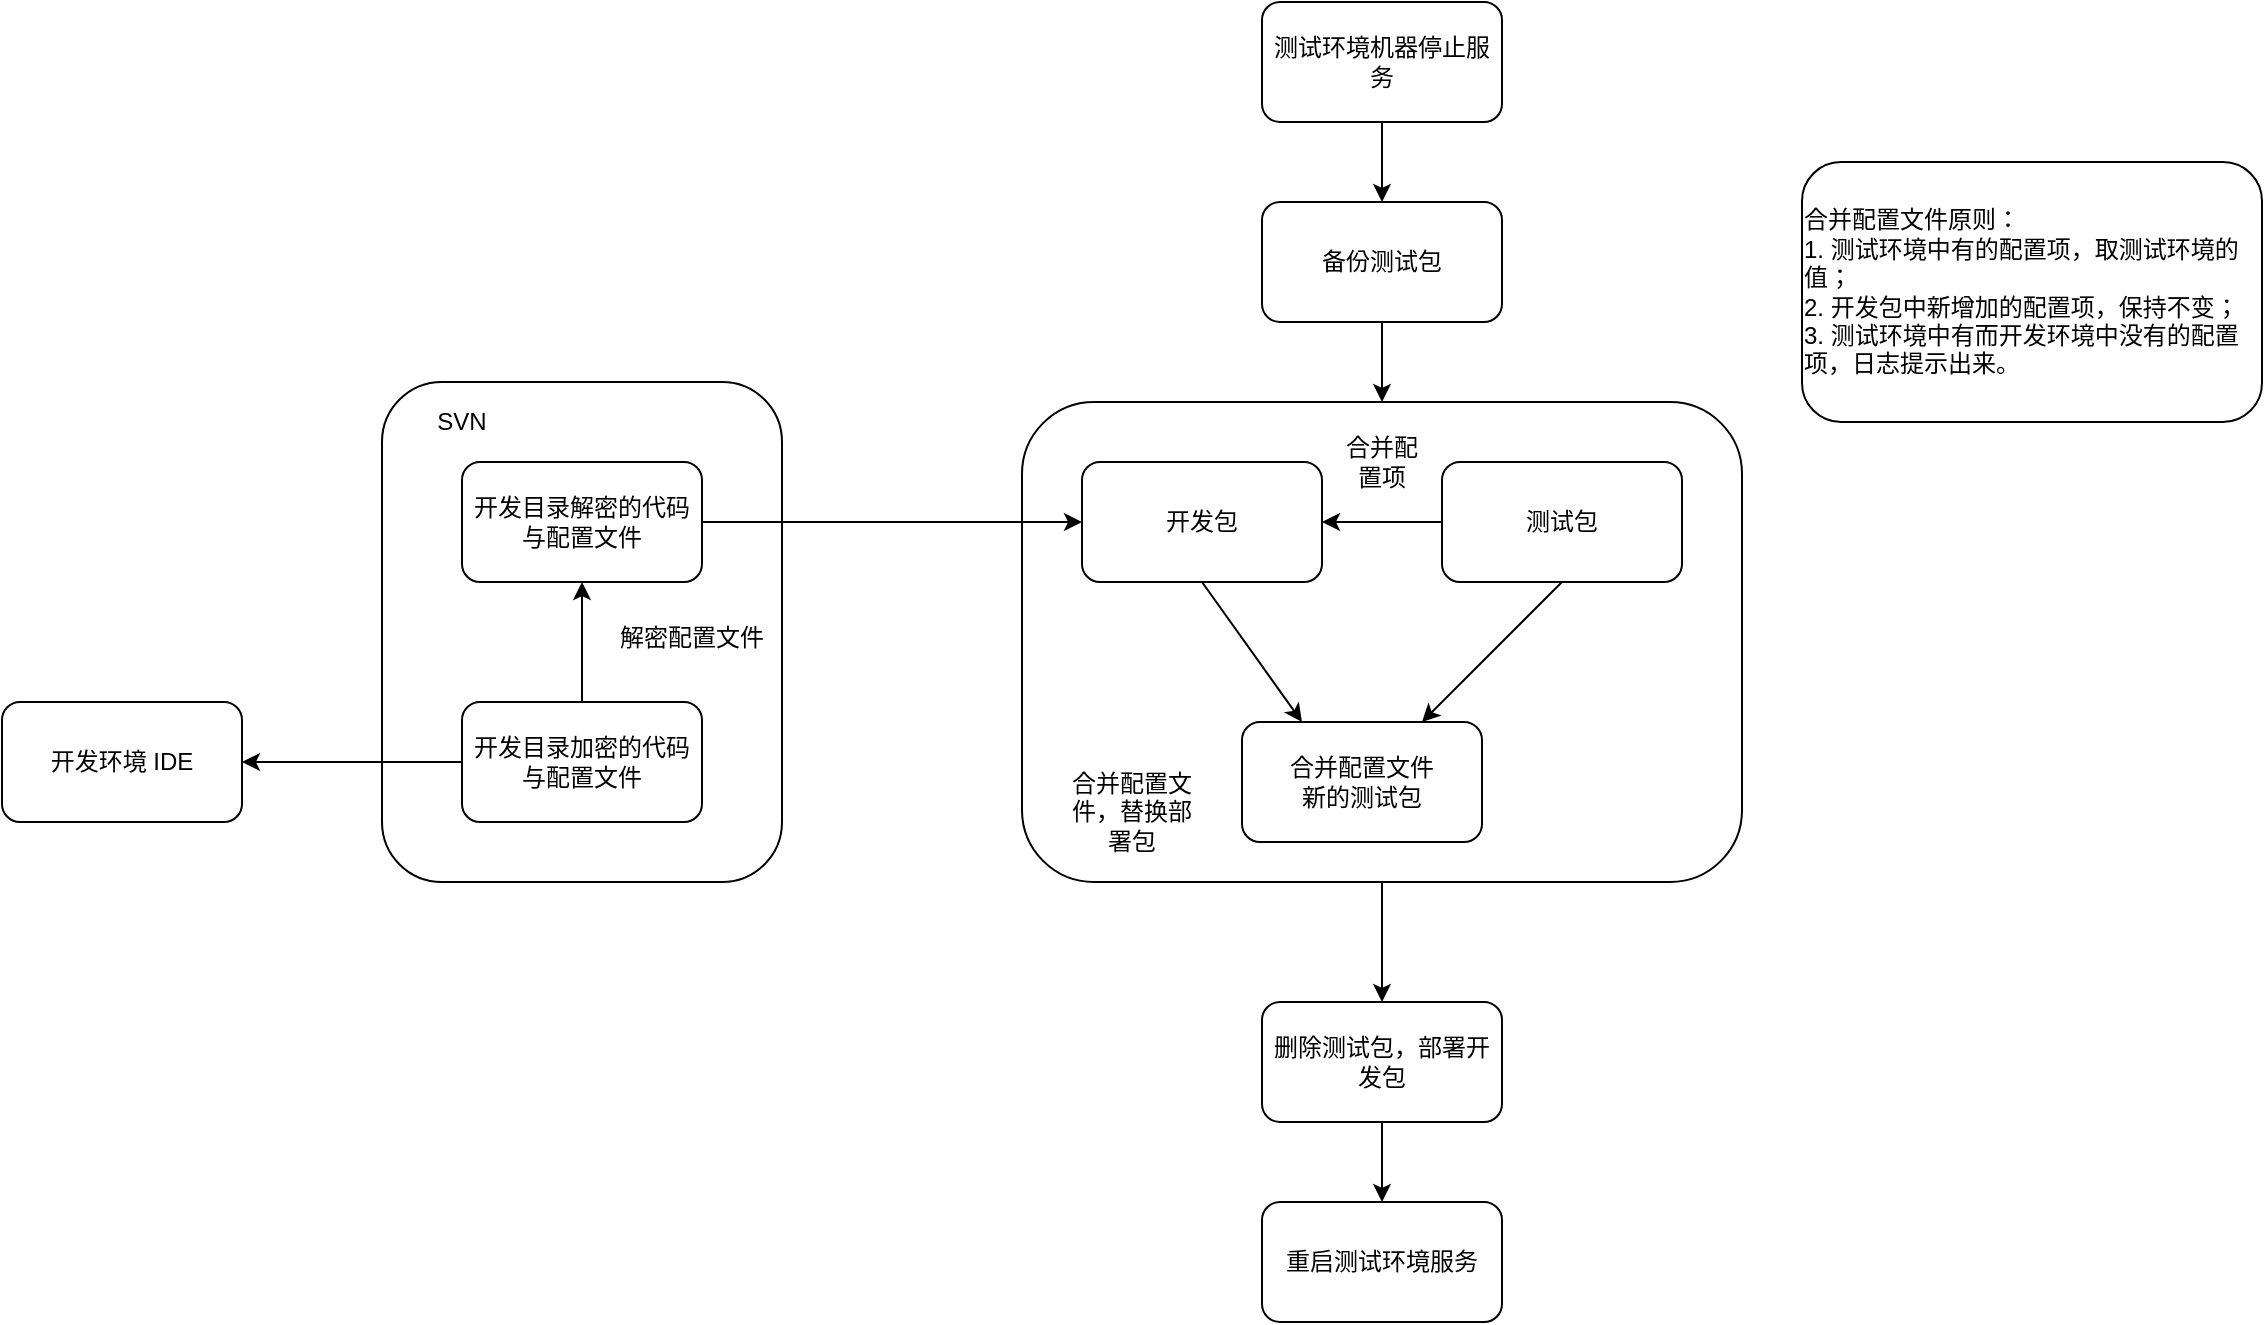 <mxfile version="12.5.3" type="github">
  <diagram id="bgQSBVd5bKTp2rNxC6un" name="Page-1">
    <mxGraphModel dx="1360" dy="802" grid="1" gridSize="10" guides="1" tooltips="1" connect="1" arrows="1" fold="1" page="1" pageScale="1" pageWidth="3300" pageHeight="4681" math="0" shadow="0">
      <root>
        <mxCell id="0"/>
        <mxCell id="1" parent="0"/>
        <mxCell id="zs5KtHsANHAHN5NYuHnN-15" style="edgeStyle=orthogonalEdgeStyle;rounded=0;orthogonalLoop=1;jettySize=auto;html=1;exitX=0.5;exitY=1;exitDx=0;exitDy=0;entryX=0.5;entryY=0;entryDx=0;entryDy=0;" edge="1" parent="1" source="zs5KtHsANHAHN5NYuHnN-8" target="zs5KtHsANHAHN5NYuHnN-13">
          <mxGeometry relative="1" as="geometry"/>
        </mxCell>
        <mxCell id="zs5KtHsANHAHN5NYuHnN-8" value="" style="rounded=1;whiteSpace=wrap;html=1;" vertex="1" parent="1">
          <mxGeometry x="610" y="270" width="360" height="240" as="geometry"/>
        </mxCell>
        <mxCell id="zs5KtHsANHAHN5NYuHnN-1" value="开发包" style="rounded=1;whiteSpace=wrap;html=1;" vertex="1" parent="1">
          <mxGeometry x="640" y="300" width="120" height="60" as="geometry"/>
        </mxCell>
        <mxCell id="zs5KtHsANHAHN5NYuHnN-31" style="edgeStyle=orthogonalEdgeStyle;rounded=0;orthogonalLoop=1;jettySize=auto;html=1;exitX=0;exitY=0.5;exitDx=0;exitDy=0;entryX=1;entryY=0.5;entryDx=0;entryDy=0;" edge="1" parent="1" source="zs5KtHsANHAHN5NYuHnN-2" target="zs5KtHsANHAHN5NYuHnN-1">
          <mxGeometry relative="1" as="geometry"/>
        </mxCell>
        <mxCell id="zs5KtHsANHAHN5NYuHnN-2" value="测试包" style="rounded=1;whiteSpace=wrap;html=1;" vertex="1" parent="1">
          <mxGeometry x="820" y="300" width="120" height="60" as="geometry"/>
        </mxCell>
        <mxCell id="zs5KtHsANHAHN5NYuHnN-3" value="合并配置文件&lt;br&gt;新的测试包" style="rounded=1;whiteSpace=wrap;html=1;" vertex="1" parent="1">
          <mxGeometry x="720" y="430" width="120" height="60" as="geometry"/>
        </mxCell>
        <mxCell id="zs5KtHsANHAHN5NYuHnN-4" value="" style="endArrow=classic;html=1;entryX=0.25;entryY=0;entryDx=0;entryDy=0;exitX=0.5;exitY=1;exitDx=0;exitDy=0;" edge="1" parent="1" source="zs5KtHsANHAHN5NYuHnN-1" target="zs5KtHsANHAHN5NYuHnN-3">
          <mxGeometry width="50" height="50" relative="1" as="geometry">
            <mxPoint x="630" y="450" as="sourcePoint"/>
            <mxPoint x="680" y="400" as="targetPoint"/>
          </mxGeometry>
        </mxCell>
        <mxCell id="zs5KtHsANHAHN5NYuHnN-5" value="" style="endArrow=classic;html=1;entryX=0.75;entryY=0;entryDx=0;entryDy=0;exitX=0.5;exitY=1;exitDx=0;exitDy=0;" edge="1" parent="1" source="zs5KtHsANHAHN5NYuHnN-2" target="zs5KtHsANHAHN5NYuHnN-3">
          <mxGeometry width="50" height="50" relative="1" as="geometry">
            <mxPoint x="850" y="580" as="sourcePoint"/>
            <mxPoint x="900" y="530" as="targetPoint"/>
          </mxGeometry>
        </mxCell>
        <mxCell id="zs5KtHsANHAHN5NYuHnN-35" style="edgeStyle=orthogonalEdgeStyle;rounded=0;orthogonalLoop=1;jettySize=auto;html=1;exitX=0.5;exitY=1;exitDx=0;exitDy=0;entryX=0.5;entryY=0;entryDx=0;entryDy=0;" edge="1" parent="1" source="zs5KtHsANHAHN5NYuHnN-7" target="zs5KtHsANHAHN5NYuHnN-33">
          <mxGeometry relative="1" as="geometry"/>
        </mxCell>
        <mxCell id="zs5KtHsANHAHN5NYuHnN-7" value="测试环境机器停止服务" style="rounded=1;whiteSpace=wrap;html=1;" vertex="1" parent="1">
          <mxGeometry x="730" y="70" width="120" height="60" as="geometry"/>
        </mxCell>
        <mxCell id="zs5KtHsANHAHN5NYuHnN-11" value="合并配置文件，替换部署包" style="text;html=1;strokeColor=none;fillColor=none;align=center;verticalAlign=middle;whiteSpace=wrap;rounded=0;" vertex="1" parent="1">
          <mxGeometry x="630" y="450" width="70" height="50" as="geometry"/>
        </mxCell>
        <mxCell id="zs5KtHsANHAHN5NYuHnN-12" value="&lt;div style=&quot;text-align: left&quot;&gt;&lt;span&gt;合并配置文件原则：&lt;/span&gt;&lt;/div&gt;&lt;div style=&quot;text-align: left&quot;&gt;&lt;span&gt;1. 测试环境中有的配置项，取测试环境的值；&lt;/span&gt;&lt;/div&gt;&lt;div style=&quot;text-align: left&quot;&gt;&lt;span&gt;2.&amp;nbsp;开发包中新增加的配置项，保持不变；&lt;/span&gt;&lt;/div&gt;&lt;div style=&quot;text-align: left&quot;&gt;&lt;span&gt;3.&amp;nbsp;测试环境中有而开发环境中没有的配置项，日志提示出来。&lt;/span&gt;&lt;/div&gt;" style="rounded=1;whiteSpace=wrap;html=1;" vertex="1" parent="1">
          <mxGeometry x="1000" y="150" width="230" height="130" as="geometry"/>
        </mxCell>
        <mxCell id="zs5KtHsANHAHN5NYuHnN-38" style="edgeStyle=orthogonalEdgeStyle;rounded=0;orthogonalLoop=1;jettySize=auto;html=1;exitX=0.5;exitY=1;exitDx=0;exitDy=0;entryX=0.5;entryY=0;entryDx=0;entryDy=0;" edge="1" parent="1" source="zs5KtHsANHAHN5NYuHnN-13" target="zs5KtHsANHAHN5NYuHnN-37">
          <mxGeometry relative="1" as="geometry"/>
        </mxCell>
        <mxCell id="zs5KtHsANHAHN5NYuHnN-13" value="删除测试包，部署开发包" style="rounded=1;whiteSpace=wrap;html=1;" vertex="1" parent="1">
          <mxGeometry x="730" y="570" width="120" height="60" as="geometry"/>
        </mxCell>
        <mxCell id="zs5KtHsANHAHN5NYuHnN-18" value="" style="rounded=1;whiteSpace=wrap;html=1;" vertex="1" parent="1">
          <mxGeometry x="290" y="260" width="200" height="250" as="geometry"/>
        </mxCell>
        <mxCell id="zs5KtHsANHAHN5NYuHnN-24" style="edgeStyle=orthogonalEdgeStyle;rounded=0;orthogonalLoop=1;jettySize=auto;html=1;exitX=0.5;exitY=0;exitDx=0;exitDy=0;" edge="1" parent="1" source="zs5KtHsANHAHN5NYuHnN-19" target="zs5KtHsANHAHN5NYuHnN-20">
          <mxGeometry relative="1" as="geometry"/>
        </mxCell>
        <mxCell id="zs5KtHsANHAHN5NYuHnN-29" style="edgeStyle=orthogonalEdgeStyle;rounded=0;orthogonalLoop=1;jettySize=auto;html=1;exitX=0;exitY=0.5;exitDx=0;exitDy=0;" edge="1" parent="1" source="zs5KtHsANHAHN5NYuHnN-19" target="zs5KtHsANHAHN5NYuHnN-28">
          <mxGeometry relative="1" as="geometry"/>
        </mxCell>
        <mxCell id="zs5KtHsANHAHN5NYuHnN-19" value="开发目录加密的代码与配置文件" style="rounded=1;whiteSpace=wrap;html=1;" vertex="1" parent="1">
          <mxGeometry x="330" y="420" width="120" height="60" as="geometry"/>
        </mxCell>
        <mxCell id="zs5KtHsANHAHN5NYuHnN-27" style="edgeStyle=orthogonalEdgeStyle;rounded=0;orthogonalLoop=1;jettySize=auto;html=1;exitX=1;exitY=0.5;exitDx=0;exitDy=0;entryX=0;entryY=0.5;entryDx=0;entryDy=0;" edge="1" parent="1" source="zs5KtHsANHAHN5NYuHnN-20" target="zs5KtHsANHAHN5NYuHnN-1">
          <mxGeometry relative="1" as="geometry"/>
        </mxCell>
        <mxCell id="zs5KtHsANHAHN5NYuHnN-20" value="开发目录解密的代码与配置文件" style="rounded=1;whiteSpace=wrap;html=1;" vertex="1" parent="1">
          <mxGeometry x="330" y="300" width="120" height="60" as="geometry"/>
        </mxCell>
        <mxCell id="zs5KtHsANHAHN5NYuHnN-25" value="解密配置文件" style="text;html=1;strokeColor=none;fillColor=none;align=center;verticalAlign=middle;whiteSpace=wrap;rounded=0;" vertex="1" parent="1">
          <mxGeometry x="400" y="375" width="90" height="25" as="geometry"/>
        </mxCell>
        <mxCell id="zs5KtHsANHAHN5NYuHnN-28" value="开发环境 IDE" style="rounded=1;whiteSpace=wrap;html=1;" vertex="1" parent="1">
          <mxGeometry x="100" y="420" width="120" height="60" as="geometry"/>
        </mxCell>
        <mxCell id="zs5KtHsANHAHN5NYuHnN-30" value="SVN" style="text;html=1;strokeColor=none;fillColor=none;align=center;verticalAlign=middle;whiteSpace=wrap;rounded=0;" vertex="1" parent="1">
          <mxGeometry x="310" y="270" width="40" height="20" as="geometry"/>
        </mxCell>
        <mxCell id="zs5KtHsANHAHN5NYuHnN-32" value="合并配置项" style="text;html=1;strokeColor=none;fillColor=none;align=center;verticalAlign=middle;whiteSpace=wrap;rounded=0;" vertex="1" parent="1">
          <mxGeometry x="770" y="290" width="40" height="20" as="geometry"/>
        </mxCell>
        <mxCell id="zs5KtHsANHAHN5NYuHnN-36" style="edgeStyle=orthogonalEdgeStyle;rounded=0;orthogonalLoop=1;jettySize=auto;html=1;exitX=0.5;exitY=1;exitDx=0;exitDy=0;entryX=0.5;entryY=0;entryDx=0;entryDy=0;" edge="1" parent="1" source="zs5KtHsANHAHN5NYuHnN-33" target="zs5KtHsANHAHN5NYuHnN-8">
          <mxGeometry relative="1" as="geometry"/>
        </mxCell>
        <mxCell id="zs5KtHsANHAHN5NYuHnN-33" value="备份测试包" style="rounded=1;whiteSpace=wrap;html=1;" vertex="1" parent="1">
          <mxGeometry x="730" y="170" width="120" height="60" as="geometry"/>
        </mxCell>
        <mxCell id="zs5KtHsANHAHN5NYuHnN-37" value="重启测试环境服务" style="rounded=1;whiteSpace=wrap;html=1;" vertex="1" parent="1">
          <mxGeometry x="730" y="670" width="120" height="60" as="geometry"/>
        </mxCell>
      </root>
    </mxGraphModel>
  </diagram>
</mxfile>
